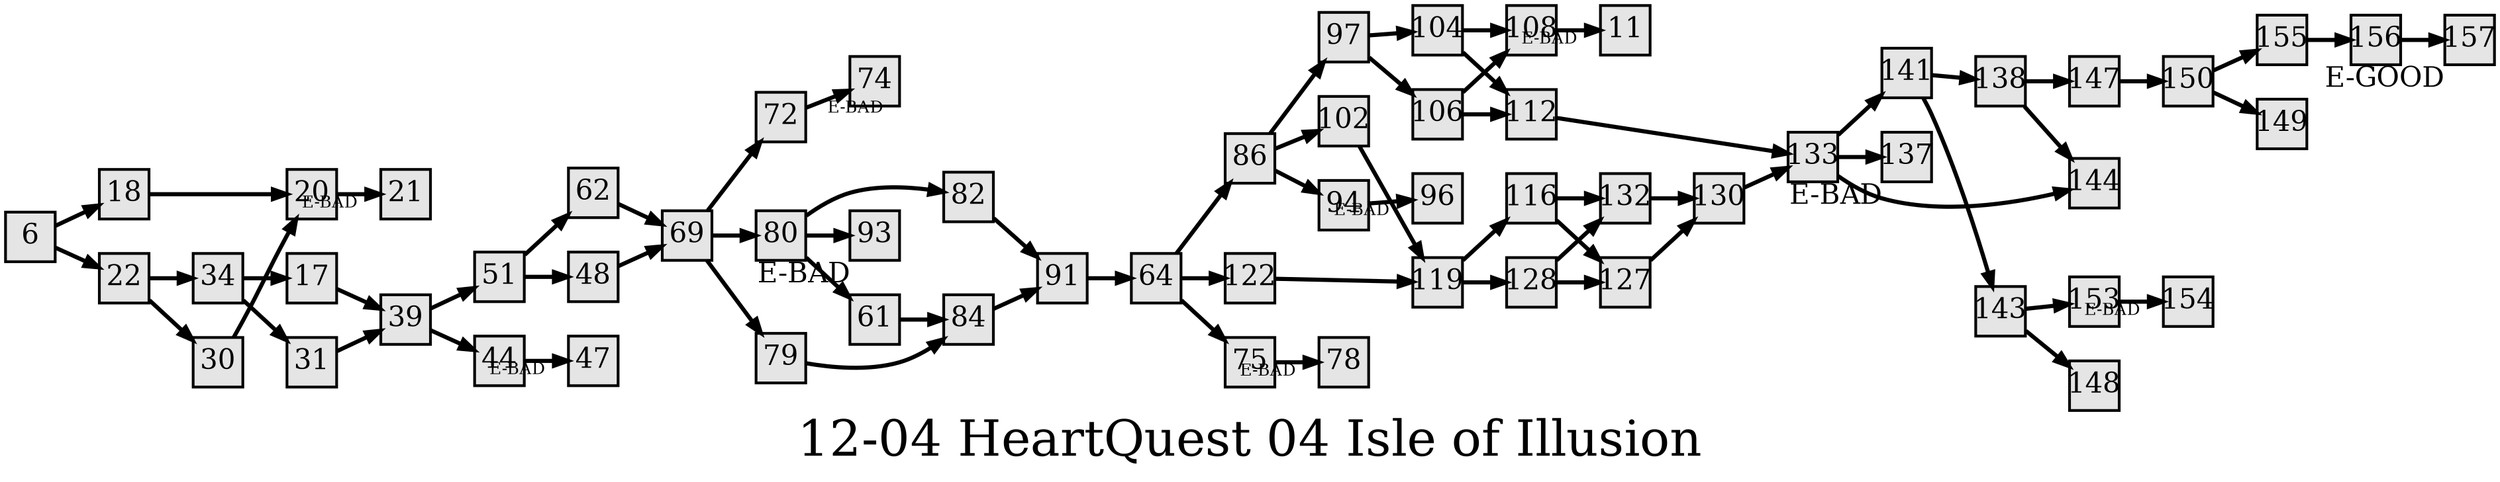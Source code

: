 digraph g{
  graph [ label="12-04 HeartQuest 04 Isle of Illusion" rankdir=LR, ordering=out, fontsize=36, nodesep="0.35", ranksep="0.45"];
  node  [shape=rect, penwidth=2, fontsize=20, style=filled, fillcolor=grey90, margin="0,0", labelfloat=true, regular=true, fixedsize=true];
  edge  [labelfloat=true, penwidth=3, fontsize=12];
  // ---;
  // group  : Katz;
  // id     :;
  // gbid   :;
  // series :;
  // title  :;
  // author :;
  // credit:;
  // - name : Juliet Way-Henthorne;
  // role : encoder;
  // date : 2017-09-08;
  // - name : Jeremy Douglass;
  // role : editor;
  // date : 2017-10-19;
  // render:;
  // - name   : ?;
  // styles : ?;
  // engine : dot;
  // comment: >;
  
  // ---;
  
  // From | To | Label;
  
  6 -> 18;
  6 -> 22;
  17 -> 39;
  18 -> 20;
  20 -> 21	[ xlabel="E-BAD" ];	// NO ROMANCE
  22 -> 34;
  22 -> 30;
  30 -> 20;
  31 -> 39;
  34 -> 17;
  34 -> 31;
  39 -> 51;
  39 -> 44;
  44 -> 47	[ xlabel="E-BAD" ];
  48 -> 69;
  51 -> 62;
  51 -> 48;
  61 -> 84;
  62 -> 69;
  64 -> 86;
  64 -> 122;
  64 -> 75;
  69 -> 72;
  69 -> 80;
  69 -> 79;
  72 -> 74	[ xlabel="E-BAD" ];
  75 -> 78	[ xlabel="E-BAD" ];
  79 -> 84;
  80 -> 82;
  80 -> 61;
  80 -> 93;
  82 -> 91;
  84 -> 91;
  86 -> 97;
  86 -> 102;
  86 -> 94;
  91 -> 64;
  93	[ xlabel="E-BAD" ];	// NO ROMANCE
  94 -> 96	[ xlabel="E-BAD" ];
  97 -> 104;
  97 -> 106;
  102 -> 119;
  104 -> 108;
  104 -> 112;
  106 -> 108;
  106 -> 112;
  108 -> 11	[ xlabel="E-BAD" ];	// NO ROMANCE
  112 -> 133;
  116 -> 132;
  116 -> 127;
  119 -> 116;
  119 -> 128;
  122 -> 119;
  127 -> 130;
  128 -> 132;
  128 -> 127;
  130 -> 133;
  132 -> 130;
  133 -> 141;
  133 -> 137;
  133 -> 144;
  137	[ xlabel="E-BAD" ];	// NO ROMANCE
  138 -> 147;
  138 -> 144;
  141 -> 138;
  141 -> 143;
  143 -> 153;
  143 -> 148;
  147 -> 150;
  150 -> 155;
  150 -> 149;
  153 -> 154	[ xlabel="E-BAD" ];	// NO ROMANCE
  155 -> 156;
  156 -> 157;
  157	[ xlabel="E-GOOD" ];	// ROMANCE
}

